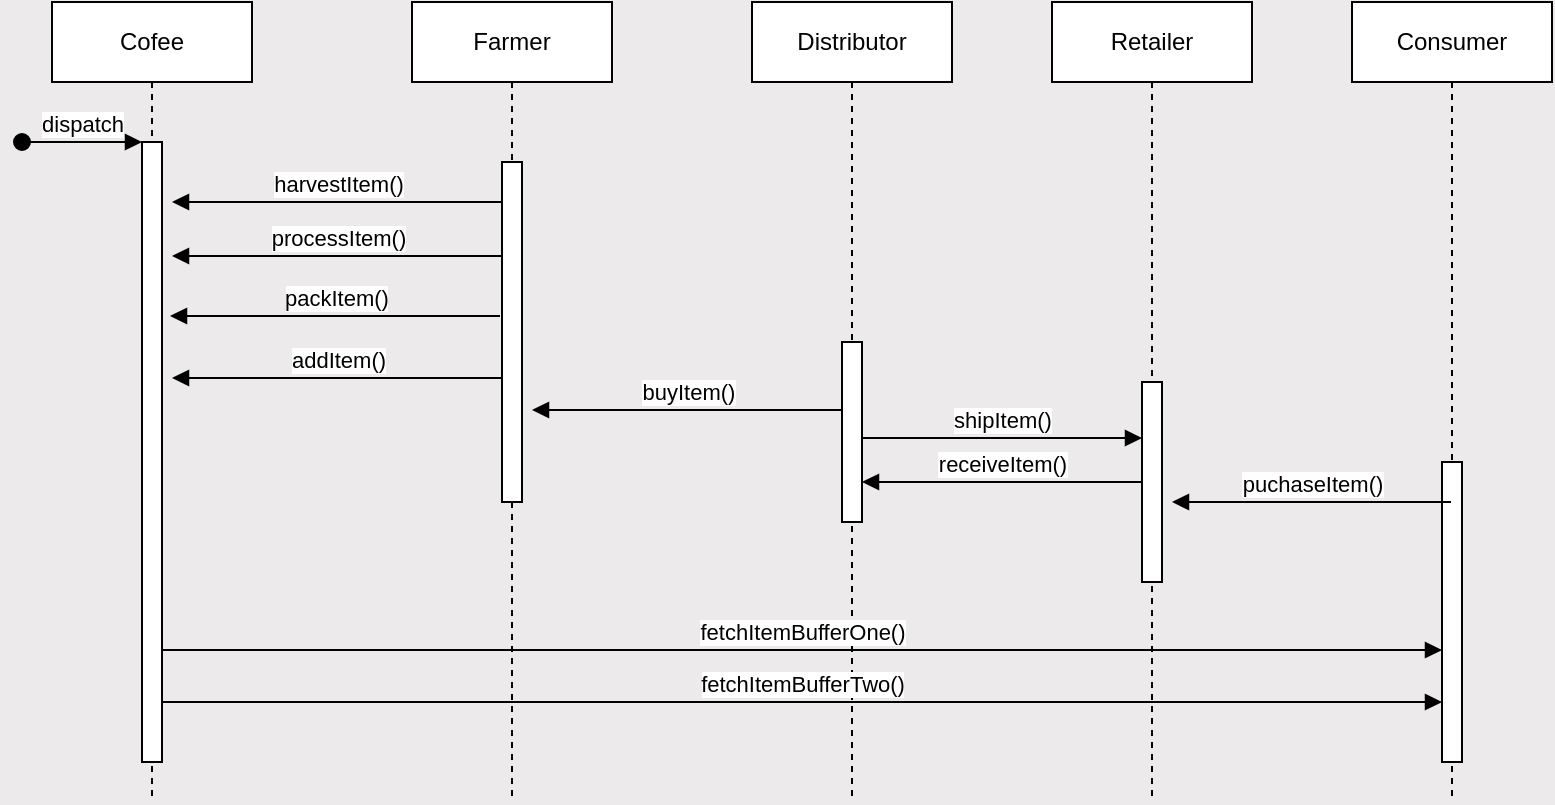 <mxfile version="23.1.5" type="device">
  <diagram name="Page-1" id="2YBvvXClWsGukQMizWep">
    <mxGraphModel dx="1026" dy="685" grid="1" gridSize="10" guides="1" tooltips="1" connect="1" arrows="1" fold="1" page="1" pageScale="1" pageWidth="850" pageHeight="1100" background="#eceaea" math="0" shadow="0">
      <root>
        <mxCell id="0" />
        <mxCell id="1" parent="0" />
        <mxCell id="aM9ryv3xv72pqoxQDRHE-1" value="Cofee" style="shape=umlLifeline;perimeter=lifelinePerimeter;whiteSpace=wrap;html=1;container=0;dropTarget=0;collapsible=0;recursiveResize=0;outlineConnect=0;portConstraint=eastwest;newEdgeStyle={&quot;edgeStyle&quot;:&quot;elbowEdgeStyle&quot;,&quot;elbow&quot;:&quot;vertical&quot;,&quot;curved&quot;:0,&quot;rounded&quot;:0};" parent="1" vertex="1">
          <mxGeometry x="40" y="40" width="100" height="400" as="geometry" />
        </mxCell>
        <mxCell id="aM9ryv3xv72pqoxQDRHE-2" value="" style="html=1;points=[];perimeter=orthogonalPerimeter;outlineConnect=0;targetShapes=umlLifeline;portConstraint=eastwest;newEdgeStyle={&quot;edgeStyle&quot;:&quot;elbowEdgeStyle&quot;,&quot;elbow&quot;:&quot;vertical&quot;,&quot;curved&quot;:0,&quot;rounded&quot;:0};" parent="aM9ryv3xv72pqoxQDRHE-1" vertex="1">
          <mxGeometry x="45" y="70" width="10" height="310" as="geometry" />
        </mxCell>
        <mxCell id="aM9ryv3xv72pqoxQDRHE-3" value="dispatch" style="html=1;verticalAlign=bottom;startArrow=oval;endArrow=block;startSize=8;edgeStyle=elbowEdgeStyle;elbow=vertical;curved=0;rounded=0;" parent="aM9ryv3xv72pqoxQDRHE-1" target="aM9ryv3xv72pqoxQDRHE-2" edge="1">
          <mxGeometry relative="1" as="geometry">
            <mxPoint x="-15" y="70" as="sourcePoint" />
          </mxGeometry>
        </mxCell>
        <mxCell id="aM9ryv3xv72pqoxQDRHE-5" value="Farmer" style="shape=umlLifeline;perimeter=lifelinePerimeter;whiteSpace=wrap;html=1;container=0;dropTarget=0;collapsible=0;recursiveResize=0;outlineConnect=0;portConstraint=eastwest;newEdgeStyle={&quot;edgeStyle&quot;:&quot;elbowEdgeStyle&quot;,&quot;elbow&quot;:&quot;vertical&quot;,&quot;curved&quot;:0,&quot;rounded&quot;:0};" parent="1" vertex="1">
          <mxGeometry x="220" y="40" width="100" height="400" as="geometry" />
        </mxCell>
        <mxCell id="aM9ryv3xv72pqoxQDRHE-6" value="" style="html=1;points=[];perimeter=orthogonalPerimeter;outlineConnect=0;targetShapes=umlLifeline;portConstraint=eastwest;newEdgeStyle={&quot;edgeStyle&quot;:&quot;elbowEdgeStyle&quot;,&quot;elbow&quot;:&quot;vertical&quot;,&quot;curved&quot;:0,&quot;rounded&quot;:0};" parent="aM9ryv3xv72pqoxQDRHE-5" vertex="1">
          <mxGeometry x="45" y="80" width="10" height="170" as="geometry" />
        </mxCell>
        <mxCell id="aM9ryv3xv72pqoxQDRHE-9" value="harvestItem()" style="html=1;verticalAlign=bottom;endArrow=block;edgeStyle=elbowEdgeStyle;elbow=vertical;curved=0;rounded=0;" parent="1" source="aM9ryv3xv72pqoxQDRHE-6" edge="1">
          <mxGeometry relative="1" as="geometry">
            <mxPoint x="175" y="160" as="sourcePoint" />
            <Array as="points">
              <mxPoint x="180" y="140" />
            </Array>
            <mxPoint x="100" y="140" as="targetPoint" />
          </mxGeometry>
        </mxCell>
        <mxCell id="UKzCs6Ns1epJq8djR4mB-1" value="Consumer" style="shape=umlLifeline;perimeter=lifelinePerimeter;whiteSpace=wrap;html=1;container=0;dropTarget=0;collapsible=0;recursiveResize=0;outlineConnect=0;portConstraint=eastwest;newEdgeStyle={&quot;edgeStyle&quot;:&quot;elbowEdgeStyle&quot;,&quot;elbow&quot;:&quot;vertical&quot;,&quot;curved&quot;:0,&quot;rounded&quot;:0};" parent="1" vertex="1">
          <mxGeometry x="690" y="40" width="100" height="400" as="geometry" />
        </mxCell>
        <mxCell id="UKzCs6Ns1epJq8djR4mB-2" value="" style="html=1;points=[];perimeter=orthogonalPerimeter;outlineConnect=0;targetShapes=umlLifeline;portConstraint=eastwest;newEdgeStyle={&quot;edgeStyle&quot;:&quot;elbowEdgeStyle&quot;,&quot;elbow&quot;:&quot;vertical&quot;,&quot;curved&quot;:0,&quot;rounded&quot;:0};" parent="UKzCs6Ns1epJq8djR4mB-1" vertex="1">
          <mxGeometry x="45" y="230" width="10" height="150" as="geometry" />
        </mxCell>
        <mxCell id="UKzCs6Ns1epJq8djR4mB-3" value="Retailer" style="shape=umlLifeline;perimeter=lifelinePerimeter;whiteSpace=wrap;html=1;container=0;dropTarget=0;collapsible=0;recursiveResize=0;outlineConnect=0;portConstraint=eastwest;newEdgeStyle={&quot;edgeStyle&quot;:&quot;elbowEdgeStyle&quot;,&quot;elbow&quot;:&quot;vertical&quot;,&quot;curved&quot;:0,&quot;rounded&quot;:0};" parent="1" vertex="1">
          <mxGeometry x="540" y="40" width="100" height="400" as="geometry" />
        </mxCell>
        <mxCell id="UKzCs6Ns1epJq8djR4mB-4" value="" style="html=1;points=[];perimeter=orthogonalPerimeter;outlineConnect=0;targetShapes=umlLifeline;portConstraint=eastwest;newEdgeStyle={&quot;edgeStyle&quot;:&quot;elbowEdgeStyle&quot;,&quot;elbow&quot;:&quot;vertical&quot;,&quot;curved&quot;:0,&quot;rounded&quot;:0};" parent="UKzCs6Ns1epJq8djR4mB-3" vertex="1">
          <mxGeometry x="45" y="190" width="10" height="100" as="geometry" />
        </mxCell>
        <mxCell id="UKzCs6Ns1epJq8djR4mB-5" value="Distributor" style="shape=umlLifeline;perimeter=lifelinePerimeter;whiteSpace=wrap;html=1;container=0;dropTarget=0;collapsible=0;recursiveResize=0;outlineConnect=0;portConstraint=eastwest;newEdgeStyle={&quot;edgeStyle&quot;:&quot;elbowEdgeStyle&quot;,&quot;elbow&quot;:&quot;vertical&quot;,&quot;curved&quot;:0,&quot;rounded&quot;:0};" parent="1" vertex="1">
          <mxGeometry x="390" y="40" width="100" height="400" as="geometry" />
        </mxCell>
        <mxCell id="UKzCs6Ns1epJq8djR4mB-6" value="" style="html=1;points=[];perimeter=orthogonalPerimeter;outlineConnect=0;targetShapes=umlLifeline;portConstraint=eastwest;newEdgeStyle={&quot;edgeStyle&quot;:&quot;elbowEdgeStyle&quot;,&quot;elbow&quot;:&quot;vertical&quot;,&quot;curved&quot;:0,&quot;rounded&quot;:0};" parent="UKzCs6Ns1epJq8djR4mB-5" vertex="1">
          <mxGeometry x="45" y="170" width="10" height="90" as="geometry" />
        </mxCell>
        <mxCell id="UKzCs6Ns1epJq8djR4mB-7" value="processItem()" style="html=1;verticalAlign=bottom;endArrow=block;edgeStyle=elbowEdgeStyle;elbow=vertical;curved=0;rounded=0;" parent="1" edge="1">
          <mxGeometry relative="1" as="geometry">
            <mxPoint x="265" y="167" as="sourcePoint" />
            <Array as="points">
              <mxPoint x="190" y="167" />
            </Array>
            <mxPoint x="100" y="167" as="targetPoint" />
          </mxGeometry>
        </mxCell>
        <mxCell id="UKzCs6Ns1epJq8djR4mB-8" value="packItem()" style="html=1;verticalAlign=bottom;endArrow=block;edgeStyle=elbowEdgeStyle;elbow=vertical;curved=0;rounded=0;" parent="1" edge="1">
          <mxGeometry relative="1" as="geometry">
            <mxPoint x="264" y="197" as="sourcePoint" />
            <Array as="points">
              <mxPoint x="189" y="197" />
            </Array>
            <mxPoint x="99" y="197" as="targetPoint" />
          </mxGeometry>
        </mxCell>
        <mxCell id="UKzCs6Ns1epJq8djR4mB-9" value="addItem()" style="html=1;verticalAlign=bottom;endArrow=block;edgeStyle=elbowEdgeStyle;elbow=vertical;curved=0;rounded=0;" parent="1" edge="1">
          <mxGeometry relative="1" as="geometry">
            <mxPoint x="265" y="228" as="sourcePoint" />
            <Array as="points">
              <mxPoint x="190" y="228" />
            </Array>
            <mxPoint x="100" y="228" as="targetPoint" />
          </mxGeometry>
        </mxCell>
        <mxCell id="UKzCs6Ns1epJq8djR4mB-10" value="buyItem()" style="html=1;verticalAlign=bottom;endArrow=block;edgeStyle=elbowEdgeStyle;elbow=vertical;curved=0;rounded=0;" parent="1" edge="1">
          <mxGeometry relative="1" as="geometry">
            <mxPoint x="435" y="244" as="sourcePoint" />
            <Array as="points">
              <mxPoint x="400" y="244" />
            </Array>
            <mxPoint x="280" y="244" as="targetPoint" />
          </mxGeometry>
        </mxCell>
        <mxCell id="UKzCs6Ns1epJq8djR4mB-11" value="shipItem()" style="html=1;verticalAlign=bottom;endArrow=block;edgeStyle=elbowEdgeStyle;elbow=vertical;curved=0;rounded=0;" parent="1" edge="1">
          <mxGeometry relative="1" as="geometry">
            <mxPoint x="445" y="258" as="sourcePoint" />
            <Array as="points" />
            <mxPoint x="585" y="258" as="targetPoint" />
          </mxGeometry>
        </mxCell>
        <mxCell id="UKzCs6Ns1epJq8djR4mB-12" value="receiveItem()" style="html=1;verticalAlign=bottom;endArrow=block;edgeStyle=elbowEdgeStyle;elbow=vertical;curved=0;rounded=0;" parent="1" source="UKzCs6Ns1epJq8djR4mB-4" target="UKzCs6Ns1epJq8djR4mB-6" edge="1">
          <mxGeometry relative="1" as="geometry">
            <mxPoint x="455" y="268" as="sourcePoint" />
            <Array as="points">
              <mxPoint x="510" y="280" />
            </Array>
            <mxPoint x="595" y="268" as="targetPoint" />
          </mxGeometry>
        </mxCell>
        <mxCell id="UKzCs6Ns1epJq8djR4mB-13" value="puchaseItem()" style="html=1;verticalAlign=bottom;endArrow=block;edgeStyle=elbowEdgeStyle;elbow=vertical;curved=0;rounded=0;" parent="1" source="UKzCs6Ns1epJq8djR4mB-1" edge="1">
          <mxGeometry relative="1" as="geometry">
            <mxPoint x="595" y="290" as="sourcePoint" />
            <Array as="points">
              <mxPoint x="620" y="290" />
            </Array>
            <mxPoint x="600" y="290" as="targetPoint" />
          </mxGeometry>
        </mxCell>
        <mxCell id="UKzCs6Ns1epJq8djR4mB-14" value="fetchItemBufferTwo()" style="html=1;verticalAlign=bottom;endArrow=block;edgeStyle=elbowEdgeStyle;elbow=horizontal;curved=0;rounded=0;" parent="1" source="aM9ryv3xv72pqoxQDRHE-2" target="UKzCs6Ns1epJq8djR4mB-2" edge="1">
          <mxGeometry relative="1" as="geometry">
            <mxPoint x="455" y="268" as="sourcePoint" />
            <Array as="points">
              <mxPoint x="400" y="390" />
            </Array>
            <mxPoint x="595" y="268" as="targetPoint" />
          </mxGeometry>
        </mxCell>
        <mxCell id="UKzCs6Ns1epJq8djR4mB-15" value="fetchItemBufferOne()" style="html=1;verticalAlign=bottom;endArrow=block;edgeStyle=elbowEdgeStyle;elbow=vertical;curved=0;rounded=0;" parent="1" edge="1">
          <mxGeometry relative="1" as="geometry">
            <mxPoint x="95" y="364" as="sourcePoint" />
            <Array as="points">
              <mxPoint x="590" y="364" />
            </Array>
            <mxPoint x="735" y="364" as="targetPoint" />
          </mxGeometry>
        </mxCell>
      </root>
    </mxGraphModel>
  </diagram>
</mxfile>
